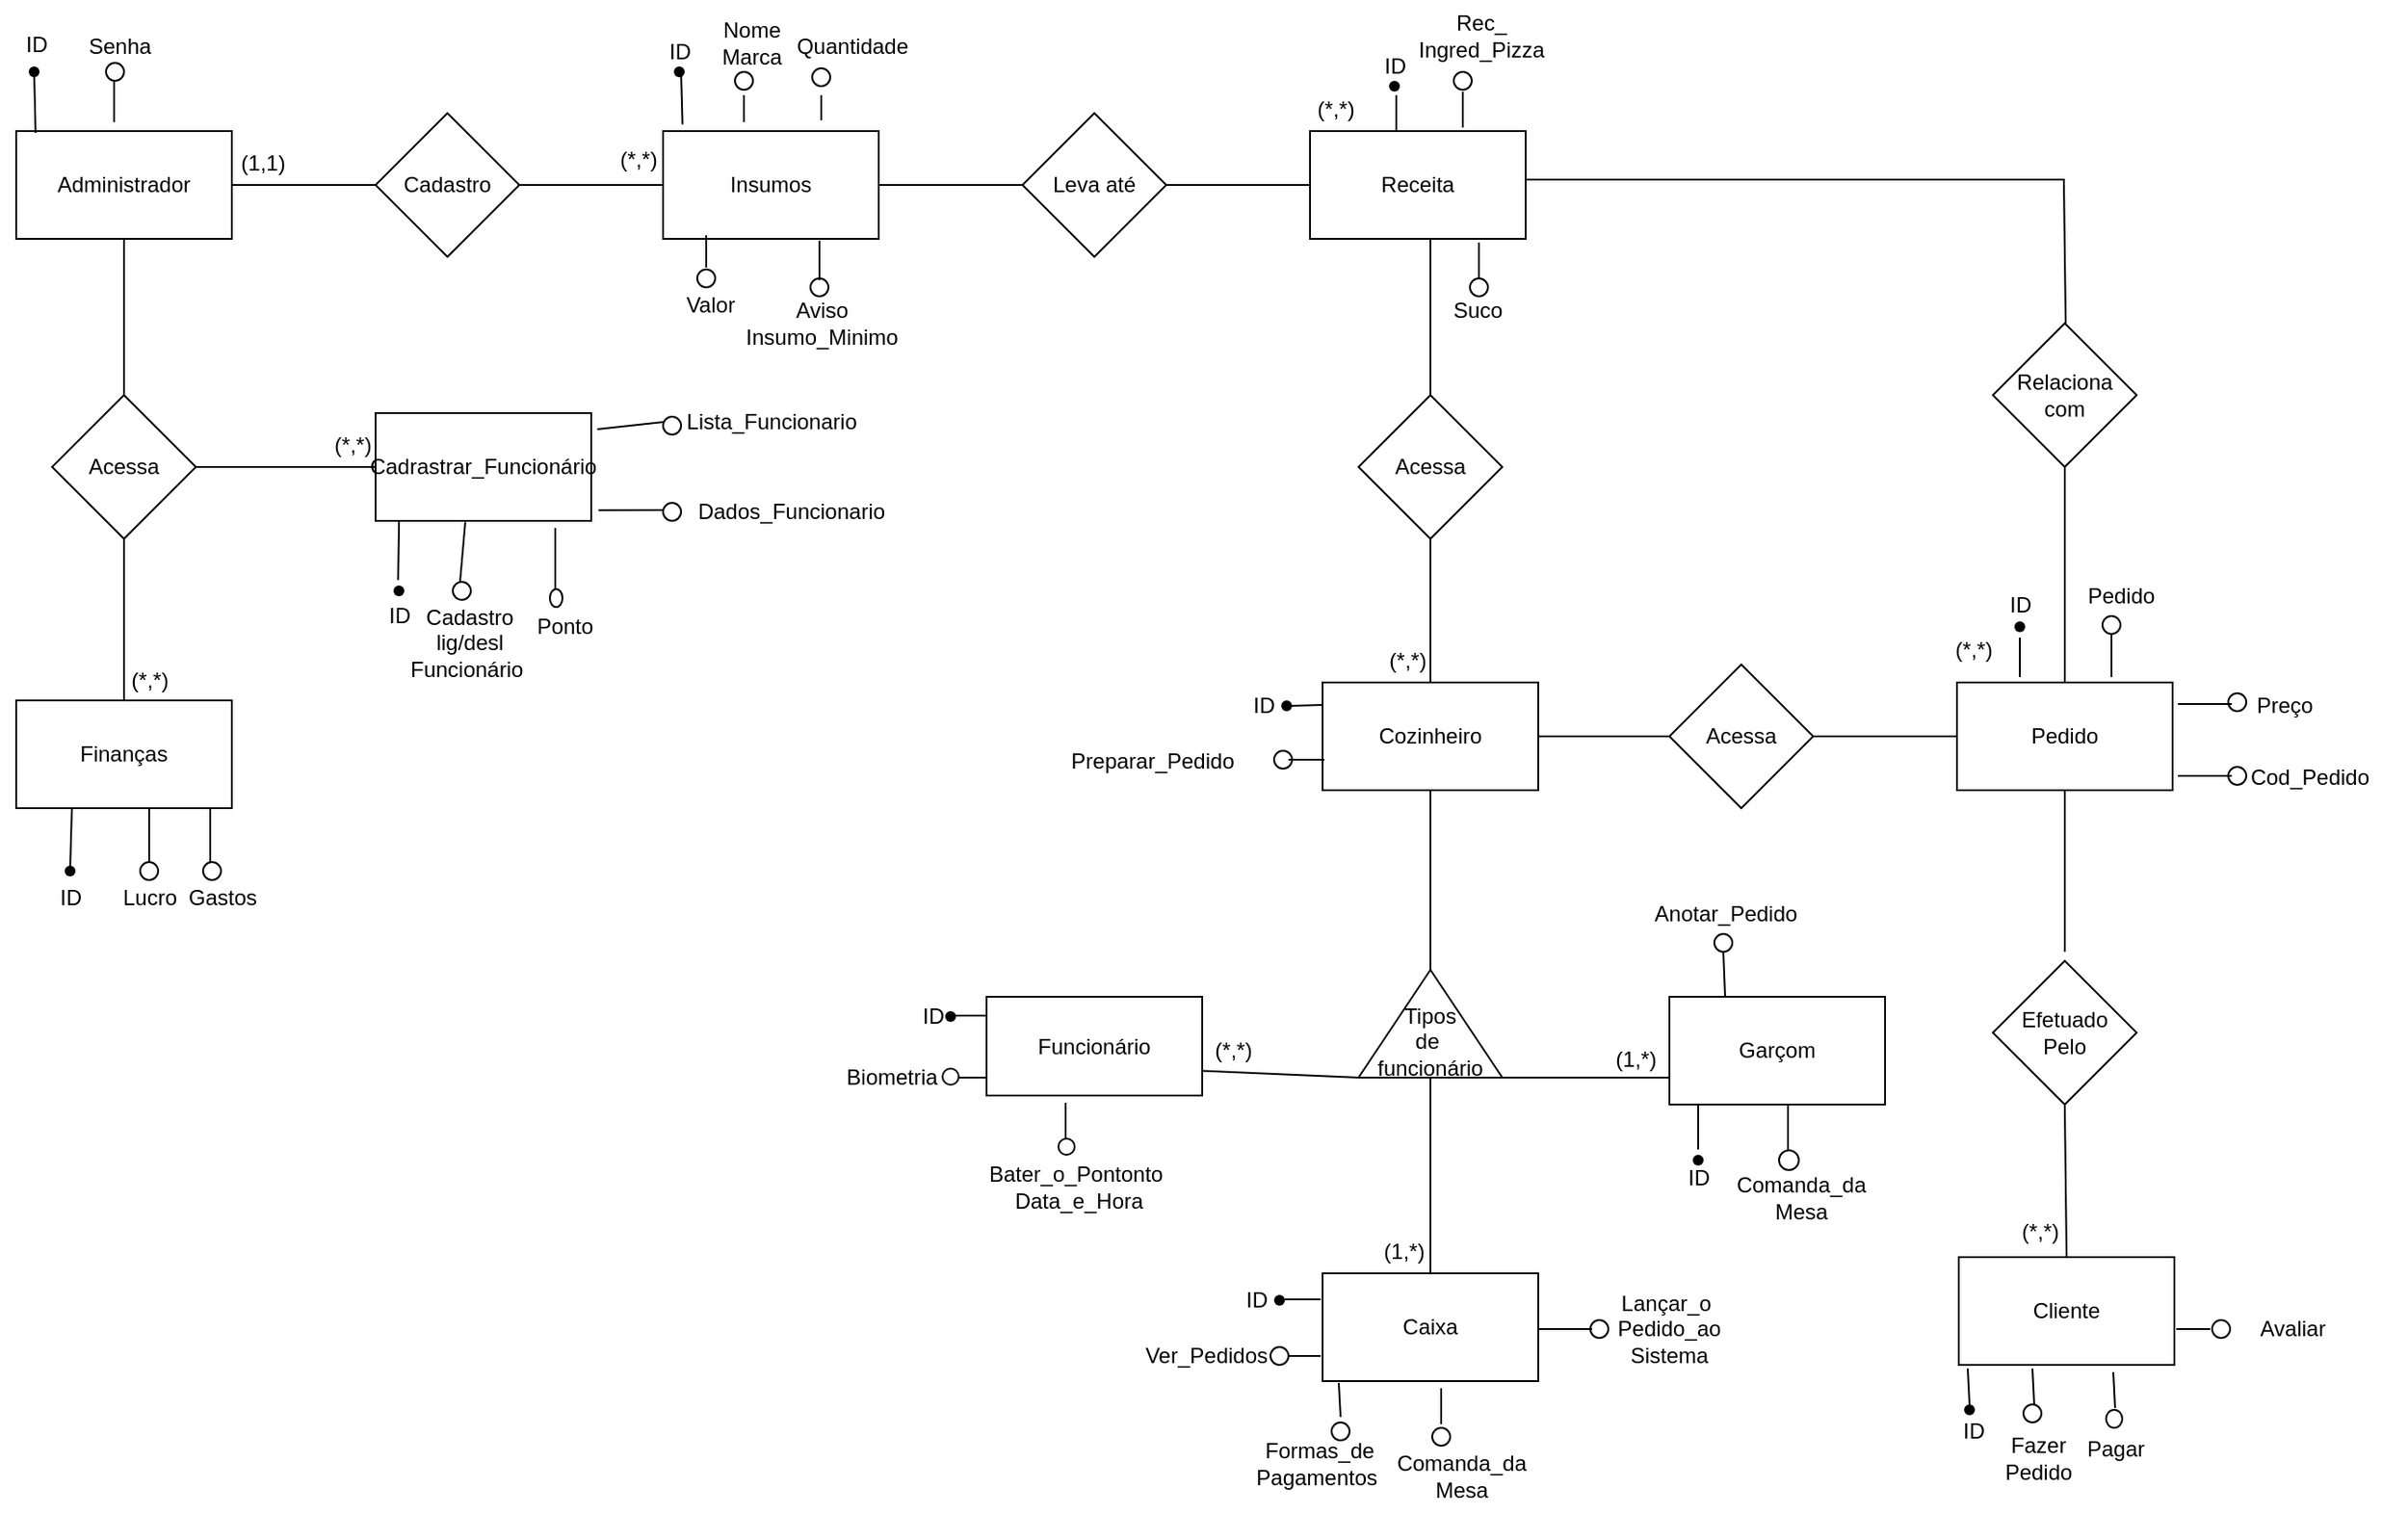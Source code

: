 <mxfile version="24.7.7">
  <diagram name="Página-1" id="oocmhbJNpaytJsXBNUTh">
    <mxGraphModel dx="1593" dy="858" grid="1" gridSize="10" guides="1" tooltips="1" connect="1" arrows="1" fold="1" page="1" pageScale="1" pageWidth="827" pageHeight="1169" math="0" shadow="0">
      <root>
        <mxCell id="0" />
        <mxCell id="1" parent="0" />
        <mxCell id="WhorsCFaroRiFAS23hu8-1" value="Administrador" style="rounded=0;whiteSpace=wrap;html=1;" parent="1" vertex="1">
          <mxGeometry x="40" y="93" width="120" height="60" as="geometry" />
        </mxCell>
        <mxCell id="WhorsCFaroRiFAS23hu8-2" value="Cadastro" style="rhombus;whiteSpace=wrap;html=1;" parent="1" vertex="1">
          <mxGeometry x="240" y="83" width="80" height="80" as="geometry" />
        </mxCell>
        <mxCell id="WhorsCFaroRiFAS23hu8-3" value="" style="endArrow=none;html=1;rounded=0;exitX=1;exitY=0.5;exitDx=0;exitDy=0;" parent="1" source="WhorsCFaroRiFAS23hu8-1" edge="1">
          <mxGeometry width="50" height="50" relative="1" as="geometry">
            <mxPoint x="190" y="122.5" as="sourcePoint" />
            <mxPoint x="240" y="123" as="targetPoint" />
          </mxGeometry>
        </mxCell>
        <mxCell id="WhorsCFaroRiFAS23hu8-4" value="Insumos" style="rounded=0;whiteSpace=wrap;html=1;" parent="1" vertex="1">
          <mxGeometry x="400" y="93" width="120" height="60" as="geometry" />
        </mxCell>
        <mxCell id="WhorsCFaroRiFAS23hu8-5" value="" style="endArrow=none;html=1;rounded=0;entryX=0;entryY=0.5;entryDx=0;entryDy=0;" parent="1" target="WhorsCFaroRiFAS23hu8-4" edge="1">
          <mxGeometry width="50" height="50" relative="1" as="geometry">
            <mxPoint x="320" y="123" as="sourcePoint" />
            <mxPoint x="370" y="73" as="targetPoint" />
          </mxGeometry>
        </mxCell>
        <mxCell id="WhorsCFaroRiFAS23hu8-6" value="Leva até" style="rhombus;whiteSpace=wrap;html=1;" parent="1" vertex="1">
          <mxGeometry x="600" y="83" width="80" height="80" as="geometry" />
        </mxCell>
        <mxCell id="WhorsCFaroRiFAS23hu8-7" value="" style="endArrow=none;html=1;rounded=0;entryX=0;entryY=0.5;entryDx=0;entryDy=0;" parent="1" target="WhorsCFaroRiFAS23hu8-6" edge="1">
          <mxGeometry width="50" height="50" relative="1" as="geometry">
            <mxPoint x="520" y="123" as="sourcePoint" />
            <mxPoint x="570" y="73" as="targetPoint" />
          </mxGeometry>
        </mxCell>
        <mxCell id="WhorsCFaroRiFAS23hu8-8" value="Receita" style="rounded=0;whiteSpace=wrap;html=1;" parent="1" vertex="1">
          <mxGeometry x="760" y="93" width="120" height="60" as="geometry" />
        </mxCell>
        <mxCell id="WhorsCFaroRiFAS23hu8-9" value="" style="endArrow=none;html=1;rounded=0;entryX=0;entryY=0.5;entryDx=0;entryDy=0;" parent="1" target="WhorsCFaroRiFAS23hu8-8" edge="1">
          <mxGeometry width="50" height="50" relative="1" as="geometry">
            <mxPoint x="680" y="123" as="sourcePoint" />
            <mxPoint x="730" y="73" as="targetPoint" />
          </mxGeometry>
        </mxCell>
        <mxCell id="WhorsCFaroRiFAS23hu8-10" value="Acessa" style="rhombus;whiteSpace=wrap;html=1;" parent="1" vertex="1">
          <mxGeometry x="60" y="240" width="80" height="80" as="geometry" />
        </mxCell>
        <mxCell id="WhorsCFaroRiFAS23hu8-11" value="Finanças" style="whiteSpace=wrap;html=1;" parent="1" vertex="1">
          <mxGeometry x="40" y="410" width="120" height="60" as="geometry" />
        </mxCell>
        <mxCell id="WhorsCFaroRiFAS23hu8-12" value="" style="endArrow=none;html=1;rounded=0;exitX=0.5;exitY=0;exitDx=0;exitDy=0;" parent="1" source="WhorsCFaroRiFAS23hu8-11" edge="1">
          <mxGeometry width="50" height="50" relative="1" as="geometry">
            <mxPoint x="50" y="370" as="sourcePoint" />
            <mxPoint x="100" y="320" as="targetPoint" />
          </mxGeometry>
        </mxCell>
        <mxCell id="WhorsCFaroRiFAS23hu8-13" value="" style="endArrow=none;html=1;rounded=0;entryX=0.5;entryY=1;entryDx=0;entryDy=0;" parent="1" target="WhorsCFaroRiFAS23hu8-1" edge="1">
          <mxGeometry width="50" height="50" relative="1" as="geometry">
            <mxPoint x="100" y="240" as="sourcePoint" />
            <mxPoint x="150" y="190" as="targetPoint" />
          </mxGeometry>
        </mxCell>
        <mxCell id="WhorsCFaroRiFAS23hu8-14" value="Cadrastrar_Funcionário" style="rounded=0;whiteSpace=wrap;html=1;" parent="1" vertex="1">
          <mxGeometry x="240" y="250" width="120" height="60" as="geometry" />
        </mxCell>
        <mxCell id="WhorsCFaroRiFAS23hu8-15" value="" style="endArrow=none;html=1;rounded=0;entryX=0;entryY=0.5;entryDx=0;entryDy=0;" parent="1" target="WhorsCFaroRiFAS23hu8-14" edge="1">
          <mxGeometry width="50" height="50" relative="1" as="geometry">
            <mxPoint x="140" y="280" as="sourcePoint" />
            <mxPoint x="190" y="230" as="targetPoint" />
          </mxGeometry>
        </mxCell>
        <mxCell id="WhorsCFaroRiFAS23hu8-16" value="" style="endArrow=none;html=1;rounded=0;" parent="1" edge="1">
          <mxGeometry width="50" height="50" relative="1" as="geometry">
            <mxPoint x="880" y="120" as="sourcePoint" />
            <mxPoint x="1180" y="120" as="targetPoint" />
          </mxGeometry>
        </mxCell>
        <mxCell id="WhorsCFaroRiFAS23hu8-17" value="" style="endArrow=none;html=1;rounded=0;" parent="1" edge="1">
          <mxGeometry width="50" height="50" relative="1" as="geometry">
            <mxPoint x="1180.5" y="200" as="sourcePoint" />
            <mxPoint x="1179.5" y="120" as="targetPoint" />
          </mxGeometry>
        </mxCell>
        <mxCell id="WhorsCFaroRiFAS23hu8-18" value="Relaciona com" style="rhombus;whiteSpace=wrap;html=1;" parent="1" vertex="1">
          <mxGeometry x="1140" y="200" width="80" height="80" as="geometry" />
        </mxCell>
        <mxCell id="WhorsCFaroRiFAS23hu8-19" value="" style="endArrow=none;html=1;rounded=0;" parent="1" edge="1">
          <mxGeometry width="50" height="50" relative="1" as="geometry">
            <mxPoint x="827" y="240" as="sourcePoint" />
            <mxPoint x="827" y="153" as="targetPoint" />
          </mxGeometry>
        </mxCell>
        <mxCell id="WhorsCFaroRiFAS23hu8-20" value="Acessa" style="rhombus;whiteSpace=wrap;html=1;" parent="1" vertex="1">
          <mxGeometry x="787" y="240" width="80" height="80" as="geometry" />
        </mxCell>
        <mxCell id="WhorsCFaroRiFAS23hu8-21" value="" style="endArrow=none;html=1;rounded=0;" parent="1" edge="1">
          <mxGeometry width="50" height="50" relative="1" as="geometry">
            <mxPoint x="827" y="400" as="sourcePoint" />
            <mxPoint x="827" y="320" as="targetPoint" />
          </mxGeometry>
        </mxCell>
        <mxCell id="WhorsCFaroRiFAS23hu8-22" value="Cozinheiro" style="rounded=0;whiteSpace=wrap;html=1;" parent="1" vertex="1">
          <mxGeometry x="767" y="400" width="120" height="60" as="geometry" />
        </mxCell>
        <mxCell id="WhorsCFaroRiFAS23hu8-23" value="" style="endArrow=none;html=1;rounded=0;" parent="1" edge="1">
          <mxGeometry width="50" height="50" relative="1" as="geometry">
            <mxPoint x="887" y="430" as="sourcePoint" />
            <mxPoint x="960" y="430" as="targetPoint" />
          </mxGeometry>
        </mxCell>
        <mxCell id="WhorsCFaroRiFAS23hu8-24" value="Acessa" style="rhombus;whiteSpace=wrap;html=1;" parent="1" vertex="1">
          <mxGeometry x="960" y="390" width="80" height="80" as="geometry" />
        </mxCell>
        <mxCell id="WhorsCFaroRiFAS23hu8-25" value="Pedido" style="whiteSpace=wrap;html=1;" parent="1" vertex="1">
          <mxGeometry x="1120" y="400" width="120" height="60" as="geometry" />
        </mxCell>
        <mxCell id="WhorsCFaroRiFAS23hu8-26" value="" style="endArrow=none;html=1;rounded=0;exitX=0.5;exitY=0;exitDx=0;exitDy=0;" parent="1" source="WhorsCFaroRiFAS23hu8-25" edge="1">
          <mxGeometry width="50" height="50" relative="1" as="geometry">
            <mxPoint x="1130" y="330" as="sourcePoint" />
            <mxPoint x="1180" y="280" as="targetPoint" />
          </mxGeometry>
        </mxCell>
        <mxCell id="WhorsCFaroRiFAS23hu8-27" value="&lt;span style=&quot;color: rgba(0, 0, 0, 0); font-family: monospace; font-size: 0px; font-style: normal; font-variant-ligatures: normal; font-variant-caps: normal; font-weight: 400; letter-spacing: normal; orphans: 2; text-align: start; text-indent: 0px; text-transform: none; widows: 2; word-spacing: 0px; -webkit-text-stroke-width: 0px; white-space: nowrap; background-color: rgb(251, 251, 251); text-decoration-thickness: initial; text-decoration-style: initial; text-decoration-color: initial; display: inline !important; float: none;&quot;&gt;%3CmxGraphModel%3E%3Croot%3E%3CmxCell%20id%3D%220%22%2F%3E%3CmxCell%20id%3D%221%22%20parent%3D%220%22%2F%3E%3CmxCell%20id%3D%222%22%20value%3D%22%22%20style%3D%22endArrow%3Dnone%3Bhtml %3D1%3Arredondado%3D0%3B%22%20borda%3D%221%22%20pai%3D%221%22%3E%3CmxGeometria%20largura%3D%2250%22%20altura%3D%2250%22%20relativa%3D%221%22%20as%3D%22geometria%22%3E%3CmxPoint%20x%3D%221180..5%22%20y%3D% 22200%22%20as%3D%22sourcePoint%22%2F%3E%3CmxPoint%20x%3D%221179.5%22%20y%3D%22120%22%20as%3D%22targetPoint%22%2F%3E%3C%2FmxGeometry%3E%3C%2FmxCell%3E%3C%2Froot%3E%3C%2FmxGraphModel%3E&lt;/span&gt;" style="text;whiteSpace=wrap;html=1;" parent="1" vertex="1">
          <mxGeometry x="1300" y="170" width="30" height="40" as="geometry" />
        </mxCell>
        <mxCell id="WhorsCFaroRiFAS23hu8-28" value="&lt;span style=&quot;color: rgba(0, 0, 0, 0); font-family: monospace; font-size: 0px; font-style: normal; font-variant-ligatures: normal; font-variant-caps: normal; font-weight: 400; letter-spacing: normal; orphans: 2; text-align: start; text-indent: 0px; text-transform: none; widows: 2; word-spacing: 0px; -webkit-text-stroke-width: 0px; white-space: nowrap; background-color: rgb(251, 251, 251); text-decoration-thickness: initial; text-decoration-style: initial; text-decoration-color: initial; display: inline !important; float: none;&quot;&gt;%3CmxGraphModel%3E%3Croot%3E%3CmxCell%20id%3D%220%22%2F%3E%3CmxCell%20id%3D%221%22%20parent%3D%220%22%2F%3E%3CmxCell%20id%3D%222%22%20value%3D%22%22%20style%3D%22endArrow%3Dnone%3Bhtml %3D1%3Arredondado%3D0%3B%22%20borda%3D%221%22%20pai%3D%221%22%3E%3CmxGeometria%20largura%3D%2250%22%20altura%3D%2250%22%20relativa%3D%221%22%20as%3D%22geometria%22%3E%3CmxPoint%20x%3D%221180..5%22%20y%3D% 22200%22%20as%3D%22sourcePoint%22%2F%3E%3CmxPoint%20x%3D%221179.5%22%20y%3D%22120%22%20as%3D%22targetPoint%22%2F%3E%3C%2FmxGeometry%3E%3C%2FmxCell%3E%3C%2Froot%3E%3C%2FmxGraphModel%3E&lt;/span&gt;" style="text;whiteSpace=wrap;html=1;" parent="1" vertex="1">
          <mxGeometry x="1340" y="250" width="30" height="40" as="geometry" />
        </mxCell>
        <mxCell id="WhorsCFaroRiFAS23hu8-29" value="" style="endArrow=none;html=1;rounded=0;entryX=0;entryY=0.5;entryDx=0;entryDy=0;" parent="1" target="WhorsCFaroRiFAS23hu8-25" edge="1">
          <mxGeometry width="50" height="50" relative="1" as="geometry">
            <mxPoint x="1040" y="430" as="sourcePoint" />
            <mxPoint x="1090" y="380" as="targetPoint" />
          </mxGeometry>
        </mxCell>
        <mxCell id="WhorsCFaroRiFAS23hu8-30" value="" style="triangle;whiteSpace=wrap;html=1;rotation=-90;" parent="1" vertex="1">
          <mxGeometry x="797" y="550" width="60" height="80" as="geometry" />
        </mxCell>
        <mxCell id="WhorsCFaroRiFAS23hu8-31" value="Tipos&lt;div&gt;de&amp;nbsp;&lt;/div&gt;&lt;div&gt;funcionário&lt;/div&gt;" style="text;html=1;align=center;verticalAlign=middle;whiteSpace=wrap;rounded=0;" parent="1" vertex="1">
          <mxGeometry x="797" y="585" width="60" height="30" as="geometry" />
        </mxCell>
        <mxCell id="WhorsCFaroRiFAS23hu8-32" value="Garçom" style="whiteSpace=wrap;html=1;" parent="1" vertex="1">
          <mxGeometry x="960" y="575" width="120" height="60" as="geometry" />
        </mxCell>
        <mxCell id="WhorsCFaroRiFAS23hu8-33" value="Caixa" style="whiteSpace=wrap;html=1;" parent="1" vertex="1">
          <mxGeometry x="767" y="729" width="120" height="60" as="geometry" />
        </mxCell>
        <mxCell id="WhorsCFaroRiFAS23hu8-34" value="Funcionário" style="whiteSpace=wrap;html=1;" parent="1" vertex="1">
          <mxGeometry x="580" y="575" width="120" height="55" as="geometry" />
        </mxCell>
        <mxCell id="WhorsCFaroRiFAS23hu8-35" value="" style="endArrow=none;html=1;rounded=0;entryX=0;entryY=0.75;entryDx=0;entryDy=0;" parent="1" target="WhorsCFaroRiFAS23hu8-32" edge="1">
          <mxGeometry width="50" height="50" relative="1" as="geometry">
            <mxPoint x="867" y="620" as="sourcePoint" />
            <mxPoint x="917" y="570" as="targetPoint" />
          </mxGeometry>
        </mxCell>
        <mxCell id="WhorsCFaroRiFAS23hu8-36" value="" style="endArrow=none;html=1;rounded=0;exitX=0.5;exitY=0;exitDx=0;exitDy=0;" parent="1" source="WhorsCFaroRiFAS23hu8-33" edge="1">
          <mxGeometry width="50" height="50" relative="1" as="geometry">
            <mxPoint x="777" y="670" as="sourcePoint" />
            <mxPoint x="827" y="620" as="targetPoint" />
          </mxGeometry>
        </mxCell>
        <mxCell id="WhorsCFaroRiFAS23hu8-37" value="" style="endArrow=none;html=1;rounded=0;exitX=1;exitY=0.5;exitDx=0;exitDy=0;" parent="1" source="WhorsCFaroRiFAS23hu8-30" edge="1">
          <mxGeometry width="50" height="50" relative="1" as="geometry">
            <mxPoint x="777" y="510" as="sourcePoint" />
            <mxPoint x="827" y="460" as="targetPoint" />
          </mxGeometry>
        </mxCell>
        <mxCell id="WhorsCFaroRiFAS23hu8-38" value="" style="endArrow=none;html=1;rounded=0;exitX=1;exitY=0.75;exitDx=0;exitDy=0;" parent="1" source="WhorsCFaroRiFAS23hu8-34" edge="1">
          <mxGeometry width="50" height="50" relative="1" as="geometry">
            <mxPoint x="737" y="670" as="sourcePoint" />
            <mxPoint x="787" y="620" as="targetPoint" />
          </mxGeometry>
        </mxCell>
        <mxCell id="WhorsCFaroRiFAS23hu8-39" value="" style="endArrow=none;html=1;rounded=0;" parent="1" edge="1">
          <mxGeometry width="50" height="50" relative="1" as="geometry">
            <mxPoint x="1180" y="550" as="sourcePoint" />
            <mxPoint x="1180" y="460" as="targetPoint" />
          </mxGeometry>
        </mxCell>
        <mxCell id="WhorsCFaroRiFAS23hu8-40" value="Efetuado&lt;div&gt;Pelo&lt;/div&gt;" style="rhombus;whiteSpace=wrap;html=1;" parent="1" vertex="1">
          <mxGeometry x="1140" y="555" width="80" height="80" as="geometry" />
        </mxCell>
        <mxCell id="WhorsCFaroRiFAS23hu8-41" value="Cliente" style="rounded=0;whiteSpace=wrap;html=1;" parent="1" vertex="1">
          <mxGeometry x="1121" y="720" width="120" height="60" as="geometry" />
        </mxCell>
        <mxCell id="WhorsCFaroRiFAS23hu8-42" value="" style="endArrow=none;html=1;rounded=0;exitX=0.5;exitY=0;exitDx=0;exitDy=0;" parent="1" source="WhorsCFaroRiFAS23hu8-41" edge="1">
          <mxGeometry width="50" height="50" relative="1" as="geometry">
            <mxPoint x="1130" y="685" as="sourcePoint" />
            <mxPoint x="1180" y="635" as="targetPoint" />
          </mxGeometry>
        </mxCell>
        <mxCell id="WhorsCFaroRiFAS23hu8-43" value="" style="shape=waypoint;sketch=0;fillStyle=solid;size=6;pointerEvents=1;points=[];fillColor=none;resizable=0;rotatable=0;perimeter=centerPerimeter;snapToPoint=1;" parent="1" vertex="1">
          <mxGeometry x="40" y="50" width="20" height="20" as="geometry" />
        </mxCell>
        <mxCell id="WhorsCFaroRiFAS23hu8-44" value="" style="endArrow=none;html=1;rounded=0;exitX=0.09;exitY=0.017;exitDx=0;exitDy=0;exitPerimeter=0;" parent="1" source="WhorsCFaroRiFAS23hu8-1" edge="1">
          <mxGeometry width="50" height="50" relative="1" as="geometry">
            <mxPoint y="110" as="sourcePoint" />
            <mxPoint x="50" y="60" as="targetPoint" />
          </mxGeometry>
        </mxCell>
        <mxCell id="WhorsCFaroRiFAS23hu8-45" value="ID" style="text;html=1;align=center;verticalAlign=middle;resizable=0;points=[];autosize=1;strokeColor=none;fillColor=none;" parent="1" vertex="1">
          <mxGeometry x="31" y="30" width="40" height="30" as="geometry" />
        </mxCell>
        <mxCell id="WhorsCFaroRiFAS23hu8-46" value="" style="verticalLabelPosition=bottom;verticalAlign=top;html=1;shape=mxgraph.flowchart.on-page_reference;" parent="1" vertex="1">
          <mxGeometry x="90" y="55" width="10" height="10" as="geometry" />
        </mxCell>
        <mxCell id="WhorsCFaroRiFAS23hu8-47" value="" style="endArrow=none;html=1;rounded=0;" parent="1" edge="1">
          <mxGeometry width="50" height="50" relative="1" as="geometry">
            <mxPoint x="94.5" y="88" as="sourcePoint" />
            <mxPoint x="94.5" y="65" as="targetPoint" />
          </mxGeometry>
        </mxCell>
        <mxCell id="WhorsCFaroRiFAS23hu8-48" value="Senha&amp;nbsp;" style="text;html=1;align=center;verticalAlign=middle;resizable=0;points=[];autosize=1;strokeColor=none;fillColor=none;" parent="1" vertex="1">
          <mxGeometry x="69" y="31" width="60" height="30" as="geometry" />
        </mxCell>
        <mxCell id="WhorsCFaroRiFAS23hu8-49" value="(1,1)" style="text;html=1;align=center;verticalAlign=middle;resizable=0;points=[];autosize=1;strokeColor=none;fillColor=none;" parent="1" vertex="1">
          <mxGeometry x="152" y="96" width="50" height="30" as="geometry" />
        </mxCell>
        <mxCell id="WhorsCFaroRiFAS23hu8-50" value="(*,*)" style="text;html=1;align=center;verticalAlign=middle;resizable=0;points=[];autosize=1;strokeColor=none;fillColor=none;" parent="1" vertex="1">
          <mxGeometry x="94" y="384" width="40" height="30" as="geometry" />
        </mxCell>
        <mxCell id="WhorsCFaroRiFAS23hu8-51" value="" style="ellipse;whiteSpace=wrap;html=1;" parent="1" vertex="1">
          <mxGeometry x="109" y="500" width="10" height="10" as="geometry" />
        </mxCell>
        <mxCell id="WhorsCFaroRiFAS23hu8-52" value="" style="ellipse;whiteSpace=wrap;html=1;" parent="1" vertex="1">
          <mxGeometry x="144" y="500" width="10" height="10" as="geometry" />
        </mxCell>
        <mxCell id="WhorsCFaroRiFAS23hu8-53" value="" style="endArrow=none;html=1;rounded=0;" parent="1" edge="1">
          <mxGeometry width="50" height="50" relative="1" as="geometry">
            <mxPoint x="114" y="500" as="sourcePoint" />
            <mxPoint x="114" y="470" as="targetPoint" />
          </mxGeometry>
        </mxCell>
        <mxCell id="WhorsCFaroRiFAS23hu8-54" value="" style="endArrow=none;html=1;rounded=0;" parent="1" edge="1">
          <mxGeometry width="50" height="50" relative="1" as="geometry">
            <mxPoint x="148" y="500" as="sourcePoint" />
            <mxPoint x="148" y="470" as="targetPoint" />
          </mxGeometry>
        </mxCell>
        <mxCell id="WhorsCFaroRiFAS23hu8-55" value="" style="shape=waypoint;sketch=0;fillStyle=solid;size=6;pointerEvents=1;points=[];fillColor=none;resizable=0;rotatable=0;perimeter=centerPerimeter;snapToPoint=1;" parent="1" vertex="1">
          <mxGeometry x="60" y="495" width="20" height="20" as="geometry" />
        </mxCell>
        <mxCell id="WhorsCFaroRiFAS23hu8-56" value="" style="endArrow=none;html=1;rounded=0;" parent="1" source="WhorsCFaroRiFAS23hu8-55" edge="1">
          <mxGeometry width="50" height="50" relative="1" as="geometry">
            <mxPoint x="21" y="520" as="sourcePoint" />
            <mxPoint x="71" y="470" as="targetPoint" />
          </mxGeometry>
        </mxCell>
        <mxCell id="WhorsCFaroRiFAS23hu8-57" value="ID" style="text;html=1;align=center;verticalAlign=middle;resizable=0;points=[];autosize=1;strokeColor=none;fillColor=none;" parent="1" vertex="1">
          <mxGeometry x="50" y="505" width="40" height="30" as="geometry" />
        </mxCell>
        <mxCell id="WhorsCFaroRiFAS23hu8-58" value="Lucro" style="text;html=1;align=center;verticalAlign=middle;resizable=0;points=[];autosize=1;strokeColor=none;fillColor=none;" parent="1" vertex="1">
          <mxGeometry x="89" y="505" width="50" height="30" as="geometry" />
        </mxCell>
        <mxCell id="WhorsCFaroRiFAS23hu8-59" value="Gastos" style="text;html=1;align=center;verticalAlign=middle;whiteSpace=wrap;rounded=0;" parent="1" vertex="1">
          <mxGeometry x="125" y="505" width="60" height="30" as="geometry" />
        </mxCell>
        <mxCell id="WhorsCFaroRiFAS23hu8-60" value="(*,*)" style="text;html=1;align=center;verticalAlign=middle;resizable=0;points=[];autosize=1;strokeColor=none;fillColor=none;" parent="1" vertex="1">
          <mxGeometry x="207" y="253" width="40" height="30" as="geometry" />
        </mxCell>
        <mxCell id="WhorsCFaroRiFAS23hu8-61" value="" style="endArrow=none;html=1;rounded=0;" parent="1" edge="1">
          <mxGeometry width="50" height="50" relative="1" as="geometry">
            <mxPoint x="253.05" y="310" as="sourcePoint" />
            <mxPoint x="252.55" y="343" as="targetPoint" />
          </mxGeometry>
        </mxCell>
        <mxCell id="WhorsCFaroRiFAS23hu8-62" value="" style="shape=waypoint;sketch=0;fillStyle=solid;size=6;pointerEvents=1;points=[];fillColor=none;resizable=0;rotatable=0;perimeter=centerPerimeter;snapToPoint=1;" parent="1" vertex="1">
          <mxGeometry x="243" y="339" width="20" height="20" as="geometry" />
        </mxCell>
        <mxCell id="WhorsCFaroRiFAS23hu8-63" value="" style="ellipse;whiteSpace=wrap;html=1;" parent="1" vertex="1">
          <mxGeometry x="400" y="252" width="10" height="10" as="geometry" />
        </mxCell>
        <mxCell id="WhorsCFaroRiFAS23hu8-64" value="" style="ellipse;whiteSpace=wrap;html=1;" parent="1" vertex="1">
          <mxGeometry x="400" y="300" width="10" height="10" as="geometry" />
        </mxCell>
        <mxCell id="WhorsCFaroRiFAS23hu8-65" value="" style="ellipse;whiteSpace=wrap;html=1;" parent="1" vertex="1">
          <mxGeometry x="283" y="344" width="10" height="10" as="geometry" />
        </mxCell>
        <mxCell id="WhorsCFaroRiFAS23hu8-66" value="" style="ellipse;whiteSpace=wrap;html=1;" parent="1" vertex="1">
          <mxGeometry x="337" y="348" width="7" height="10" as="geometry" />
        </mxCell>
        <mxCell id="WhorsCFaroRiFAS23hu8-67" value="" style="endArrow=none;html=1;rounded=0;exitX=1.034;exitY=0.902;exitDx=0;exitDy=0;exitPerimeter=0;" parent="1" source="WhorsCFaroRiFAS23hu8-14" edge="1">
          <mxGeometry width="50" height="50" relative="1" as="geometry">
            <mxPoint x="350" y="354" as="sourcePoint" />
            <mxPoint x="400" y="304" as="targetPoint" />
          </mxGeometry>
        </mxCell>
        <mxCell id="WhorsCFaroRiFAS23hu8-68" value="" style="endArrow=none;html=1;rounded=0;exitX=1.028;exitY=0.15;exitDx=0;exitDy=0;exitPerimeter=0;" parent="1" source="WhorsCFaroRiFAS23hu8-14" edge="1">
          <mxGeometry width="50" height="50" relative="1" as="geometry">
            <mxPoint x="350" y="305" as="sourcePoint" />
            <mxPoint x="400" y="255" as="targetPoint" />
          </mxGeometry>
        </mxCell>
        <mxCell id="WhorsCFaroRiFAS23hu8-69" value="" style="endArrow=none;html=1;rounded=0;entryX=0.75;entryY=1;entryDx=0;entryDy=0;" parent="1" edge="1">
          <mxGeometry width="50" height="50" relative="1" as="geometry">
            <mxPoint x="340" y="348" as="sourcePoint" />
            <mxPoint x="340" y="314" as="targetPoint" />
            <Array as="points">
              <mxPoint x="340" y="334" />
            </Array>
          </mxGeometry>
        </mxCell>
        <mxCell id="WhorsCFaroRiFAS23hu8-70" value="" style="endArrow=none;html=1;rounded=0;entryX=0.416;entryY=1.011;entryDx=0;entryDy=0;entryPerimeter=0;" parent="1" target="WhorsCFaroRiFAS23hu8-14" edge="1">
          <mxGeometry width="50" height="50" relative="1" as="geometry">
            <mxPoint x="287" y="344" as="sourcePoint" />
            <mxPoint x="337" y="294" as="targetPoint" />
          </mxGeometry>
        </mxCell>
        <mxCell id="WhorsCFaroRiFAS23hu8-71" value="ID" style="text;html=1;align=center;verticalAlign=middle;resizable=0;points=[];autosize=1;strokeColor=none;fillColor=none;" parent="1" vertex="1">
          <mxGeometry x="233" y="348" width="40" height="30" as="geometry" />
        </mxCell>
        <mxCell id="WhorsCFaroRiFAS23hu8-72" value="&lt;div&gt;&lt;span style=&quot;background-color: initial;&quot;&gt;Cadastro&lt;/span&gt;&lt;br&gt;&lt;/div&gt;&lt;div&gt;&lt;span style=&quot;background-color: initial;&quot;&gt;lig/desl&lt;/span&gt;&lt;/div&gt;&lt;div&gt;&lt;span style=&quot;background-color: initial;&quot;&gt;Funcionário&amp;nbsp;&lt;/span&gt;&lt;/div&gt;" style="text;html=1;align=center;verticalAlign=middle;resizable=0;points=[];autosize=1;strokeColor=none;fillColor=none;rotation=0;" parent="1" vertex="1">
          <mxGeometry x="247" y="348" width="90" height="60" as="geometry" />
        </mxCell>
        <mxCell id="WhorsCFaroRiFAS23hu8-73" value="Ponto" style="text;html=1;align=center;verticalAlign=middle;resizable=0;points=[];autosize=1;strokeColor=none;fillColor=none;" parent="1" vertex="1">
          <mxGeometry x="320" y="354" width="50" height="30" as="geometry" />
        </mxCell>
        <mxCell id="WhorsCFaroRiFAS23hu8-74" value="&lt;div&gt;Dados_Funcionario&lt;/div&gt;" style="text;html=1;align=center;verticalAlign=middle;resizable=0;points=[];autosize=1;strokeColor=none;fillColor=none;" parent="1" vertex="1">
          <mxGeometry x="406" y="290" width="130" height="30" as="geometry" />
        </mxCell>
        <mxCell id="WhorsCFaroRiFAS23hu8-75" value="Lista_Funcionario" style="text;html=1;align=center;verticalAlign=middle;resizable=0;points=[];autosize=1;strokeColor=none;fillColor=none;" parent="1" vertex="1">
          <mxGeometry x="400" y="240" width="120" height="30" as="geometry" />
        </mxCell>
        <mxCell id="WhorsCFaroRiFAS23hu8-76" value="" style="shape=waypoint;sketch=0;fillStyle=solid;size=6;pointerEvents=1;points=[];fillColor=none;resizable=0;rotatable=0;perimeter=centerPerimeter;snapToPoint=1;" parent="1" vertex="1">
          <mxGeometry x="399" y="50" width="20" height="20" as="geometry" />
        </mxCell>
        <mxCell id="WhorsCFaroRiFAS23hu8-77" value="" style="endArrow=none;html=1;rounded=0;exitX=0.09;exitY=-0.063;exitDx=0;exitDy=0;exitPerimeter=0;" parent="1" source="WhorsCFaroRiFAS23hu8-4" edge="1">
          <mxGeometry width="50" height="50" relative="1" as="geometry">
            <mxPoint x="360" y="110" as="sourcePoint" />
            <mxPoint x="410" y="60" as="targetPoint" />
          </mxGeometry>
        </mxCell>
        <mxCell id="WhorsCFaroRiFAS23hu8-78" value="Nome&lt;div&gt;Marca&lt;/div&gt;" style="text;html=1;align=center;verticalAlign=middle;resizable=0;points=[];autosize=1;strokeColor=none;fillColor=none;" parent="1" vertex="1">
          <mxGeometry x="419" y="24" width="60" height="40" as="geometry" />
        </mxCell>
        <mxCell id="WhorsCFaroRiFAS23hu8-79" value="ID" style="text;html=1;align=center;verticalAlign=middle;resizable=0;points=[];autosize=1;strokeColor=none;fillColor=none;" parent="1" vertex="1">
          <mxGeometry x="389" y="34" width="40" height="30" as="geometry" />
        </mxCell>
        <mxCell id="WhorsCFaroRiFAS23hu8-80" value="" style="ellipse;whiteSpace=wrap;html=1;" parent="1" vertex="1">
          <mxGeometry x="482" y="175" width="10" height="10" as="geometry" />
        </mxCell>
        <mxCell id="WhorsCFaroRiFAS23hu8-81" value="" style="ellipse;whiteSpace=wrap;html=1;" parent="1" vertex="1">
          <mxGeometry x="419" y="170" width="10" height="10" as="geometry" />
        </mxCell>
        <mxCell id="WhorsCFaroRiFAS23hu8-82" value="" style="ellipse;whiteSpace=wrap;html=1;" parent="1" vertex="1">
          <mxGeometry x="483" y="58" width="10" height="10" as="geometry" />
        </mxCell>
        <mxCell id="WhorsCFaroRiFAS23hu8-83" value="" style="ellipse;whiteSpace=wrap;html=1;" parent="1" vertex="1">
          <mxGeometry x="440" y="60" width="10" height="10" as="geometry" />
        </mxCell>
        <mxCell id="WhorsCFaroRiFAS23hu8-84" value="" style="endArrow=none;html=1;rounded=0;" parent="1" edge="1">
          <mxGeometry width="50" height="50" relative="1" as="geometry">
            <mxPoint x="445" y="88" as="sourcePoint" />
            <mxPoint x="445" y="73" as="targetPoint" />
          </mxGeometry>
        </mxCell>
        <mxCell id="WhorsCFaroRiFAS23hu8-85" value="(*,*)" style="text;html=1;align=center;verticalAlign=middle;resizable=0;points=[];autosize=1;strokeColor=none;fillColor=none;" parent="1" vertex="1">
          <mxGeometry x="366" y="94" width="40" height="30" as="geometry" />
        </mxCell>
        <mxCell id="WhorsCFaroRiFAS23hu8-86" value="" style="endArrow=none;html=1;rounded=0;" parent="1" edge="1">
          <mxGeometry width="50" height="50" relative="1" as="geometry">
            <mxPoint x="488" y="87" as="sourcePoint" />
            <mxPoint x="488" y="73" as="targetPoint" />
          </mxGeometry>
        </mxCell>
        <mxCell id="WhorsCFaroRiFAS23hu8-87" value="Quantidade" style="text;html=1;align=center;verticalAlign=middle;resizable=0;points=[];autosize=1;strokeColor=none;fillColor=none;" parent="1" vertex="1">
          <mxGeometry x="460" y="31" width="90" height="30" as="geometry" />
        </mxCell>
        <mxCell id="WhorsCFaroRiFAS23hu8-88" value="" style="endArrow=none;html=1;rounded=0;" parent="1" edge="1">
          <mxGeometry width="50" height="50" relative="1" as="geometry">
            <mxPoint x="424" y="169" as="sourcePoint" />
            <mxPoint x="424" y="151" as="targetPoint" />
          </mxGeometry>
        </mxCell>
        <mxCell id="WhorsCFaroRiFAS23hu8-89" value="Valor" style="text;html=1;align=center;verticalAlign=middle;resizable=0;points=[];autosize=1;strokeColor=none;fillColor=none;" parent="1" vertex="1">
          <mxGeometry x="401" y="175" width="50" height="30" as="geometry" />
        </mxCell>
        <mxCell id="WhorsCFaroRiFAS23hu8-90" value="" style="endArrow=none;html=1;rounded=0;" parent="1" edge="1">
          <mxGeometry width="50" height="50" relative="1" as="geometry">
            <mxPoint x="487" y="176" as="sourcePoint" />
            <mxPoint x="487" y="154" as="targetPoint" />
          </mxGeometry>
        </mxCell>
        <mxCell id="WhorsCFaroRiFAS23hu8-91" value="Aviso&lt;div&gt;Insumo_Minimo&lt;/div&gt;" style="text;html=1;align=center;verticalAlign=middle;resizable=0;points=[];autosize=1;strokeColor=none;fillColor=none;" parent="1" vertex="1">
          <mxGeometry x="433" y="180" width="110" height="40" as="geometry" />
        </mxCell>
        <mxCell id="WhorsCFaroRiFAS23hu8-92" value="(*,*)" style="text;html=1;align=center;verticalAlign=middle;resizable=0;points=[];autosize=1;strokeColor=none;fillColor=none;" parent="1" vertex="1">
          <mxGeometry x="754" y="66" width="40" height="30" as="geometry" />
        </mxCell>
        <mxCell id="WhorsCFaroRiFAS23hu8-93" value="ID" style="text;html=1;align=center;verticalAlign=middle;resizable=0;points=[];autosize=1;strokeColor=none;fillColor=none;" parent="1" vertex="1">
          <mxGeometry x="787" y="42" width="40" height="30" as="geometry" />
        </mxCell>
        <mxCell id="WhorsCFaroRiFAS23hu8-94" value="" style="shape=waypoint;sketch=0;fillStyle=solid;size=6;pointerEvents=1;points=[];fillColor=none;resizable=0;rotatable=0;perimeter=centerPerimeter;snapToPoint=1;" parent="1" vertex="1">
          <mxGeometry x="797" y="58" width="20" height="20" as="geometry" />
        </mxCell>
        <mxCell id="WhorsCFaroRiFAS23hu8-95" value="" style="endArrow=none;html=1;rounded=0;" parent="1" edge="1">
          <mxGeometry width="50" height="50" relative="1" as="geometry">
            <mxPoint x="808" y="93" as="sourcePoint" />
            <mxPoint x="808" y="73" as="targetPoint" />
          </mxGeometry>
        </mxCell>
        <mxCell id="WhorsCFaroRiFAS23hu8-96" value="" style="ellipse;whiteSpace=wrap;html=1;" parent="1" vertex="1">
          <mxGeometry x="840" y="60" width="10" height="10" as="geometry" />
        </mxCell>
        <mxCell id="WhorsCFaroRiFAS23hu8-97" value="" style="ellipse;whiteSpace=wrap;html=1;" parent="1" vertex="1">
          <mxGeometry x="849" y="175" width="10" height="10" as="geometry" />
        </mxCell>
        <mxCell id="WhorsCFaroRiFAS23hu8-98" value="" style="endArrow=none;html=1;rounded=0;" parent="1" edge="1">
          <mxGeometry width="50" height="50" relative="1" as="geometry">
            <mxPoint x="845" y="91" as="sourcePoint" />
            <mxPoint x="845" y="71" as="targetPoint" />
          </mxGeometry>
        </mxCell>
        <mxCell id="WhorsCFaroRiFAS23hu8-99" value="Rec_&lt;div&gt;&lt;span style=&quot;background-color: initial;&quot;&gt;Ingred_Pizza&lt;/span&gt;&lt;/div&gt;" style="text;html=1;align=center;verticalAlign=middle;resizable=0;points=[];autosize=1;strokeColor=none;fillColor=none;" parent="1" vertex="1">
          <mxGeometry x="810" y="20" width="90" height="40" as="geometry" />
        </mxCell>
        <mxCell id="WhorsCFaroRiFAS23hu8-100" value="" style="endArrow=none;html=1;rounded=0;" parent="1" edge="1">
          <mxGeometry width="50" height="50" relative="1" as="geometry">
            <mxPoint x="854" y="175" as="sourcePoint" />
            <mxPoint x="854" y="155" as="targetPoint" />
          </mxGeometry>
        </mxCell>
        <mxCell id="WhorsCFaroRiFAS23hu8-101" value="Suco" style="text;html=1;align=center;verticalAlign=middle;resizable=0;points=[];autosize=1;strokeColor=none;fillColor=none;" parent="1" vertex="1">
          <mxGeometry x="828" y="178" width="50" height="30" as="geometry" />
        </mxCell>
        <mxCell id="WhorsCFaroRiFAS23hu8-102" value="(*,*)" style="text;html=1;align=center;verticalAlign=middle;resizable=0;points=[];autosize=1;strokeColor=none;fillColor=none;" parent="1" vertex="1">
          <mxGeometry x="1109" y="367" width="40" height="30" as="geometry" />
        </mxCell>
        <mxCell id="WhorsCFaroRiFAS23hu8-103" value="" style="shape=waypoint;sketch=0;fillStyle=solid;size=6;pointerEvents=1;points=[];fillColor=none;resizable=0;rotatable=0;perimeter=centerPerimeter;snapToPoint=1;" parent="1" vertex="1">
          <mxGeometry x="1145" y="359" width="20" height="20" as="geometry" />
        </mxCell>
        <mxCell id="WhorsCFaroRiFAS23hu8-104" value="" style="endArrow=none;html=1;rounded=0;" parent="1" edge="1">
          <mxGeometry width="50" height="50" relative="1" as="geometry">
            <mxPoint x="1155" y="397" as="sourcePoint" />
            <mxPoint x="1155" y="375" as="targetPoint" />
          </mxGeometry>
        </mxCell>
        <mxCell id="WhorsCFaroRiFAS23hu8-105" value="ID" style="text;html=1;align=center;verticalAlign=middle;resizable=0;points=[];autosize=1;strokeColor=none;fillColor=none;" parent="1" vertex="1">
          <mxGeometry x="1135" y="342" width="40" height="30" as="geometry" />
        </mxCell>
        <mxCell id="WhorsCFaroRiFAS23hu8-106" value="" style="ellipse;whiteSpace=wrap;html=1;" parent="1" vertex="1">
          <mxGeometry x="1201" y="363" width="10" height="10" as="geometry" />
        </mxCell>
        <mxCell id="WhorsCFaroRiFAS23hu8-107" value="" style="ellipse;whiteSpace=wrap;html=1;" parent="1" vertex="1">
          <mxGeometry x="1271" y="406" width="10" height="10" as="geometry" />
        </mxCell>
        <mxCell id="WhorsCFaroRiFAS23hu8-108" value="" style="ellipse;whiteSpace=wrap;html=1;" parent="1" vertex="1">
          <mxGeometry x="1271" y="447" width="10" height="10" as="geometry" />
        </mxCell>
        <mxCell id="WhorsCFaroRiFAS23hu8-109" value="" style="endArrow=none;html=1;rounded=0;" parent="1" edge="1">
          <mxGeometry width="50" height="50" relative="1" as="geometry">
            <mxPoint x="1206" y="397" as="sourcePoint" />
            <mxPoint x="1206" y="373" as="targetPoint" />
          </mxGeometry>
        </mxCell>
        <mxCell id="WhorsCFaroRiFAS23hu8-110" value="Pedido" style="text;html=1;align=center;verticalAlign=middle;resizable=0;points=[];autosize=1;strokeColor=none;fillColor=none;" parent="1" vertex="1">
          <mxGeometry x="1181" y="337" width="60" height="30" as="geometry" />
        </mxCell>
        <mxCell id="WhorsCFaroRiFAS23hu8-111" value="" style="endArrow=none;html=1;rounded=0;" parent="1" edge="1">
          <mxGeometry width="50" height="50" relative="1" as="geometry">
            <mxPoint x="1243" y="412" as="sourcePoint" />
            <mxPoint x="1273" y="412" as="targetPoint" />
          </mxGeometry>
        </mxCell>
        <mxCell id="WhorsCFaroRiFAS23hu8-112" value="" style="endArrow=none;html=1;rounded=0;" parent="1" edge="1">
          <mxGeometry width="50" height="50" relative="1" as="geometry">
            <mxPoint x="1243" y="452" as="sourcePoint" />
            <mxPoint x="1273" y="452" as="targetPoint" />
          </mxGeometry>
        </mxCell>
        <mxCell id="WhorsCFaroRiFAS23hu8-113" value="Preço" style="text;html=1;align=center;verticalAlign=middle;resizable=0;points=[];autosize=1;strokeColor=none;fillColor=none;" parent="1" vertex="1">
          <mxGeometry x="1277" y="398" width="50" height="30" as="geometry" />
        </mxCell>
        <mxCell id="WhorsCFaroRiFAS23hu8-114" value="Cod_Pedido" style="text;html=1;align=center;verticalAlign=middle;resizable=0;points=[];autosize=1;strokeColor=none;fillColor=none;" parent="1" vertex="1">
          <mxGeometry x="1271" y="438" width="90" height="30" as="geometry" />
        </mxCell>
        <mxCell id="WhorsCFaroRiFAS23hu8-115" value="" style="shape=waypoint;sketch=0;fillStyle=solid;size=6;pointerEvents=1;points=[];fillColor=none;resizable=0;rotatable=0;perimeter=centerPerimeter;snapToPoint=1;" parent="1" vertex="1">
          <mxGeometry x="1117" y="795" width="20" height="20" as="geometry" />
        </mxCell>
        <mxCell id="WhorsCFaroRiFAS23hu8-116" value="" style="endArrow=none;html=1;rounded=0;" parent="1" edge="1">
          <mxGeometry width="50" height="50" relative="1" as="geometry">
            <mxPoint x="1127" y="802" as="sourcePoint" />
            <mxPoint x="1126" y="782" as="targetPoint" />
          </mxGeometry>
        </mxCell>
        <mxCell id="WhorsCFaroRiFAS23hu8-117" value="ID" style="text;html=1;align=center;verticalAlign=middle;resizable=0;points=[];autosize=1;strokeColor=none;fillColor=none;" parent="1" vertex="1">
          <mxGeometry x="1109" y="802" width="40" height="30" as="geometry" />
        </mxCell>
        <mxCell id="WhorsCFaroRiFAS23hu8-118" value="" style="ellipse;whiteSpace=wrap;html=1;" parent="1" vertex="1">
          <mxGeometry x="1262" y="755" width="10" height="10" as="geometry" />
        </mxCell>
        <mxCell id="WhorsCFaroRiFAS23hu8-119" value="" style="ellipse;whiteSpace=wrap;html=1;" parent="1" vertex="1">
          <mxGeometry x="1203" y="805" width="9" height="10" as="geometry" />
        </mxCell>
        <mxCell id="WhorsCFaroRiFAS23hu8-120" value="" style="ellipse;whiteSpace=wrap;html=1;" parent="1" vertex="1">
          <mxGeometry x="1157" y="802" width="10" height="10" as="geometry" />
        </mxCell>
        <mxCell id="WhorsCFaroRiFAS23hu8-121" value="" style="endArrow=none;html=1;rounded=0;" parent="1" edge="1">
          <mxGeometry width="50" height="50" relative="1" as="geometry">
            <mxPoint x="1163" y="802" as="sourcePoint" />
            <mxPoint x="1162" y="782" as="targetPoint" />
          </mxGeometry>
        </mxCell>
        <mxCell id="WhorsCFaroRiFAS23hu8-122" value="Fazer&lt;div&gt;Pedido&lt;/div&gt;" style="text;html=1;align=center;verticalAlign=middle;resizable=0;points=[];autosize=1;strokeColor=none;fillColor=none;" parent="1" vertex="1">
          <mxGeometry x="1135" y="812" width="60" height="40" as="geometry" />
        </mxCell>
        <mxCell id="WhorsCFaroRiFAS23hu8-123" value="" style="endArrow=none;html=1;rounded=0;" parent="1" edge="1">
          <mxGeometry width="50" height="50" relative="1" as="geometry">
            <mxPoint x="1242" y="760" as="sourcePoint" />
            <mxPoint x="1261" y="760" as="targetPoint" />
          </mxGeometry>
        </mxCell>
        <mxCell id="WhorsCFaroRiFAS23hu8-124" value="" style="endArrow=none;html=1;rounded=0;" parent="1" edge="1">
          <mxGeometry width="50" height="50" relative="1" as="geometry">
            <mxPoint x="1208" y="804" as="sourcePoint" />
            <mxPoint x="1207" y="784" as="targetPoint" />
          </mxGeometry>
        </mxCell>
        <mxCell id="WhorsCFaroRiFAS23hu8-125" value="Pagar" style="text;html=1;align=center;verticalAlign=middle;resizable=0;points=[];autosize=1;strokeColor=none;fillColor=none;" parent="1" vertex="1">
          <mxGeometry x="1177.5" y="812" width="60" height="30" as="geometry" />
        </mxCell>
        <mxCell id="WhorsCFaroRiFAS23hu8-126" value="Avaliar" style="text;html=1;align=center;verticalAlign=middle;whiteSpace=wrap;rounded=0;" parent="1" vertex="1">
          <mxGeometry x="1277" y="745" width="60" height="30" as="geometry" />
        </mxCell>
        <mxCell id="WhorsCFaroRiFAS23hu8-127" value="(1,*)" style="text;html=1;align=center;verticalAlign=middle;resizable=0;points=[];autosize=1;strokeColor=none;fillColor=none;" parent="1" vertex="1">
          <mxGeometry x="916" y="595" width="50" height="30" as="geometry" />
        </mxCell>
        <mxCell id="WhorsCFaroRiFAS23hu8-128" value="(*,*)" style="text;html=1;align=center;verticalAlign=middle;resizable=0;points=[];autosize=1;strokeColor=none;fillColor=none;" parent="1" vertex="1">
          <mxGeometry x="1146" y="691" width="40" height="30" as="geometry" />
        </mxCell>
        <mxCell id="WhorsCFaroRiFAS23hu8-129" value="" style="shape=waypoint;sketch=0;fillStyle=solid;size=6;pointerEvents=1;points=[];fillColor=none;resizable=0;rotatable=0;perimeter=centerPerimeter;snapToPoint=1;" parent="1" vertex="1">
          <mxGeometry x="737" y="403" width="20" height="20" as="geometry" />
        </mxCell>
        <mxCell id="WhorsCFaroRiFAS23hu8-130" value="" style="endArrow=none;html=1;rounded=0;" parent="1" edge="1">
          <mxGeometry width="50" height="50" relative="1" as="geometry">
            <mxPoint x="750" y="413" as="sourcePoint" />
            <mxPoint x="767" y="412.5" as="targetPoint" />
          </mxGeometry>
        </mxCell>
        <mxCell id="WhorsCFaroRiFAS23hu8-131" value="ID" style="text;html=1;align=center;verticalAlign=middle;resizable=0;points=[];autosize=1;strokeColor=none;fillColor=none;" parent="1" vertex="1">
          <mxGeometry x="714" y="398" width="40" height="30" as="geometry" />
        </mxCell>
        <mxCell id="WhorsCFaroRiFAS23hu8-132" value="" style="ellipse;whiteSpace=wrap;html=1;" parent="1" vertex="1">
          <mxGeometry x="740" y="438" width="10" height="10" as="geometry" />
        </mxCell>
        <mxCell id="WhorsCFaroRiFAS23hu8-133" value="" style="endArrow=none;html=1;rounded=0;" parent="1" edge="1">
          <mxGeometry width="50" height="50" relative="1" as="geometry">
            <mxPoint x="748" y="443" as="sourcePoint" />
            <mxPoint x="768" y="443" as="targetPoint" />
          </mxGeometry>
        </mxCell>
        <mxCell id="WhorsCFaroRiFAS23hu8-134" value="Preparar_Pedido" style="text;html=1;align=center;verticalAlign=middle;resizable=0;points=[];autosize=1;strokeColor=none;fillColor=none;" parent="1" vertex="1">
          <mxGeometry x="617" y="429" width="110" height="30" as="geometry" />
        </mxCell>
        <mxCell id="WhorsCFaroRiFAS23hu8-135" value="(*,*)" style="text;html=1;align=center;verticalAlign=middle;resizable=0;points=[];autosize=1;strokeColor=none;fillColor=none;" parent="1" vertex="1">
          <mxGeometry x="794" y="373" width="40" height="30" as="geometry" />
        </mxCell>
        <mxCell id="WhorsCFaroRiFAS23hu8-136" value="(1,*)" style="text;html=1;align=center;verticalAlign=middle;resizable=0;points=[];autosize=1;strokeColor=none;fillColor=none;" parent="1" vertex="1">
          <mxGeometry x="787" y="702" width="50" height="30" as="geometry" />
        </mxCell>
        <mxCell id="WhorsCFaroRiFAS23hu8-137" value="" style="ellipse;whiteSpace=wrap;html=1;aspect=fixed;" parent="1" vertex="1">
          <mxGeometry x="916" y="755" width="10" height="10" as="geometry" />
        </mxCell>
        <mxCell id="WhorsCFaroRiFAS23hu8-138" value="" style="ellipse;whiteSpace=wrap;html=1;aspect=fixed;" parent="1" vertex="1">
          <mxGeometry x="772" y="812" width="10" height="10" as="geometry" />
        </mxCell>
        <mxCell id="WhorsCFaroRiFAS23hu8-139" value="" style="ellipse;whiteSpace=wrap;html=1;aspect=fixed;" parent="1" vertex="1">
          <mxGeometry x="828" y="815" width="10" height="10" as="geometry" />
        </mxCell>
        <mxCell id="WhorsCFaroRiFAS23hu8-140" value="" style="ellipse;whiteSpace=wrap;html=1;aspect=fixed;" parent="1" vertex="1">
          <mxGeometry x="738" y="770" width="10" height="10" as="geometry" />
        </mxCell>
        <mxCell id="WhorsCFaroRiFAS23hu8-141" value="" style="shape=waypoint;sketch=0;fillStyle=solid;size=6;pointerEvents=1;points=[];fillColor=none;resizable=0;rotatable=0;perimeter=centerPerimeter;snapToPoint=1;" parent="1" vertex="1">
          <mxGeometry x="733" y="734" width="20" height="20" as="geometry" />
        </mxCell>
        <mxCell id="WhorsCFaroRiFAS23hu8-142" value="" style="endArrow=none;html=1;rounded=0;" parent="1" edge="1">
          <mxGeometry width="50" height="50" relative="1" as="geometry">
            <mxPoint x="746" y="743.5" as="sourcePoint" />
            <mxPoint x="766" y="743.5" as="targetPoint" />
          </mxGeometry>
        </mxCell>
        <mxCell id="WhorsCFaroRiFAS23hu8-143" value="ID" style="text;html=1;align=center;verticalAlign=middle;resizable=0;points=[];autosize=1;strokeColor=none;fillColor=none;" parent="1" vertex="1">
          <mxGeometry x="710" y="729" width="40" height="30" as="geometry" />
        </mxCell>
        <mxCell id="WhorsCFaroRiFAS23hu8-144" value="" style="endArrow=none;html=1;rounded=0;" parent="1" edge="1">
          <mxGeometry width="50" height="50" relative="1" as="geometry">
            <mxPoint x="748" y="775" as="sourcePoint" />
            <mxPoint x="766" y="775" as="targetPoint" />
          </mxGeometry>
        </mxCell>
        <mxCell id="WhorsCFaroRiFAS23hu8-145" value="Ver_Pedidos" style="text;html=1;align=center;verticalAlign=middle;resizable=0;points=[];autosize=1;strokeColor=none;fillColor=none;" parent="1" vertex="1">
          <mxGeometry x="657" y="760" width="90" height="30" as="geometry" />
        </mxCell>
        <mxCell id="WhorsCFaroRiFAS23hu8-146" value="" style="endArrow=none;html=1;rounded=0;" parent="1" edge="1">
          <mxGeometry width="50" height="50" relative="1" as="geometry">
            <mxPoint x="777" y="809" as="sourcePoint" />
            <mxPoint x="776" y="790" as="targetPoint" />
          </mxGeometry>
        </mxCell>
        <mxCell id="WhorsCFaroRiFAS23hu8-147" value="Formas_de&lt;div&gt;Pagamentos&amp;nbsp;&lt;/div&gt;" style="text;html=1;align=center;verticalAlign=middle;resizable=0;points=[];autosize=1;strokeColor=none;fillColor=none;" parent="1" vertex="1">
          <mxGeometry x="720" y="815" width="90" height="40" as="geometry" />
        </mxCell>
        <mxCell id="WhorsCFaroRiFAS23hu8-148" value="" style="endArrow=none;html=1;rounded=0;" parent="1" edge="1">
          <mxGeometry width="50" height="50" relative="1" as="geometry">
            <mxPoint x="887" y="760" as="sourcePoint" />
            <mxPoint x="917" y="760" as="targetPoint" />
          </mxGeometry>
        </mxCell>
        <mxCell id="WhorsCFaroRiFAS23hu8-149" value="" style="endArrow=none;html=1;rounded=0;" parent="1" edge="1">
          <mxGeometry width="50" height="50" relative="1" as="geometry">
            <mxPoint x="833" y="813" as="sourcePoint" />
            <mxPoint x="833" y="793" as="targetPoint" />
          </mxGeometry>
        </mxCell>
        <mxCell id="WhorsCFaroRiFAS23hu8-150" value="Comanda_da&lt;div&gt;Mesa&lt;/div&gt;" style="text;html=1;align=center;verticalAlign=middle;resizable=0;points=[];autosize=1;strokeColor=none;fillColor=none;" parent="1" vertex="1">
          <mxGeometry x="794" y="822" width="100" height="40" as="geometry" />
        </mxCell>
        <mxCell id="WhorsCFaroRiFAS23hu8-151" value="Lançar_o&amp;nbsp;&lt;div&gt;Pedido_ao&lt;/div&gt;&lt;div&gt;Sistema&lt;/div&gt;" style="text;strokeColor=none;align=center;fillColor=none;html=1;verticalAlign=middle;whiteSpace=wrap;rounded=0;" parent="1" vertex="1">
          <mxGeometry x="930" y="745" width="60" height="30" as="geometry" />
        </mxCell>
        <mxCell id="WhorsCFaroRiFAS23hu8-152" value="" style="endArrow=none;html=1;rounded=0;" parent="1" edge="1">
          <mxGeometry width="50" height="50" relative="1" as="geometry">
            <mxPoint x="1026" y="660" as="sourcePoint" />
            <mxPoint x="1026" y="635" as="targetPoint" />
          </mxGeometry>
        </mxCell>
        <mxCell id="WhorsCFaroRiFAS23hu8-153" value="" style="endArrow=none;html=1;rounded=0;" parent="1" edge="1">
          <mxGeometry width="50" height="50" relative="1" as="geometry">
            <mxPoint x="976" y="660" as="sourcePoint" />
            <mxPoint x="976" y="635" as="targetPoint" />
          </mxGeometry>
        </mxCell>
        <mxCell id="WhorsCFaroRiFAS23hu8-154" value="" style="endArrow=none;html=1;rounded=0;" parent="1" edge="1">
          <mxGeometry width="50" height="50" relative="1" as="geometry">
            <mxPoint x="990" y="550" as="sourcePoint" />
            <mxPoint x="991" y="575" as="targetPoint" />
          </mxGeometry>
        </mxCell>
        <mxCell id="WhorsCFaroRiFAS23hu8-155" value="" style="ellipse;whiteSpace=wrap;html=1;aspect=fixed;" parent="1" vertex="1">
          <mxGeometry x="985" y="540" width="10" height="10" as="geometry" />
        </mxCell>
        <mxCell id="WhorsCFaroRiFAS23hu8-156" value="" style="ellipse;whiteSpace=wrap;html=1;aspect=fixed;" parent="1" vertex="1">
          <mxGeometry x="1021" y="660.5" width="11" height="11" as="geometry" />
        </mxCell>
        <mxCell id="WhorsCFaroRiFAS23hu8-157" value="" style="shape=waypoint;sketch=0;fillStyle=solid;size=6;pointerEvents=1;points=[];fillColor=none;resizable=0;rotatable=0;perimeter=centerPerimeter;snapToPoint=1;" parent="1" vertex="1">
          <mxGeometry x="966" y="656" width="20" height="20" as="geometry" />
        </mxCell>
        <mxCell id="WhorsCFaroRiFAS23hu8-158" value="ID" style="text;html=1;align=center;verticalAlign=middle;resizable=0;points=[];autosize=1;strokeColor=none;fillColor=none;" parent="1" vertex="1">
          <mxGeometry x="956" y="661" width="40" height="30" as="geometry" />
        </mxCell>
        <mxCell id="WhorsCFaroRiFAS23hu8-159" value="Comanda_da&lt;div&gt;Mesa&lt;/div&gt;" style="text;html=1;align=center;verticalAlign=middle;resizable=0;points=[];autosize=1;strokeColor=none;fillColor=none;" parent="1" vertex="1">
          <mxGeometry x="983" y="666.5" width="100" height="40" as="geometry" />
        </mxCell>
        <mxCell id="WhorsCFaroRiFAS23hu8-160" value="Anotar_Pedido" style="text;html=1;align=center;verticalAlign=middle;resizable=0;points=[];autosize=1;strokeColor=none;fillColor=none;" parent="1" vertex="1">
          <mxGeometry x="941" y="514" width="100" height="30" as="geometry" />
        </mxCell>
        <mxCell id="WhorsCFaroRiFAS23hu8-161" value="(*,*)" style="text;html=1;align=center;verticalAlign=middle;resizable=0;points=[];autosize=1;strokeColor=none;fillColor=none;" parent="1" vertex="1">
          <mxGeometry x="697" y="590" width="40" height="30" as="geometry" />
        </mxCell>
        <mxCell id="WhorsCFaroRiFAS23hu8-162" value="" style="shape=waypoint;sketch=0;size=6;pointerEvents=1;points=[];fillColor=none;resizable=0;rotatable=0;perimeter=centerPerimeter;snapToPoint=1;" parent="1" vertex="1">
          <mxGeometry x="550" y="576" width="20" height="20" as="geometry" />
        </mxCell>
        <mxCell id="WhorsCFaroRiFAS23hu8-163" value="" style="endArrow=none;html=1;rounded=0;" parent="1" edge="1">
          <mxGeometry width="50" height="50" relative="1" as="geometry">
            <mxPoint x="560" y="585.5" as="sourcePoint" />
            <mxPoint x="580" y="585.5" as="targetPoint" />
          </mxGeometry>
        </mxCell>
        <mxCell id="WhorsCFaroRiFAS23hu8-164" value="" style="endArrow=none;html=1;rounded=0;" parent="1" edge="1">
          <mxGeometry width="50" height="50" relative="1" as="geometry">
            <mxPoint x="624" y="654" as="sourcePoint" />
            <mxPoint x="624" y="634" as="targetPoint" />
          </mxGeometry>
        </mxCell>
        <mxCell id="WhorsCFaroRiFAS23hu8-165" value="" style="endArrow=none;html=1;rounded=0;" parent="1" edge="1">
          <mxGeometry width="50" height="50" relative="1" as="geometry">
            <mxPoint x="555.5" y="620" as="sourcePoint" />
            <mxPoint x="580.5" y="620" as="targetPoint" />
          </mxGeometry>
        </mxCell>
        <mxCell id="WhorsCFaroRiFAS23hu8-166" value="ID" style="text;html=1;align=center;verticalAlign=middle;resizable=0;points=[];autosize=1;strokeColor=none;fillColor=none;" parent="1" vertex="1">
          <mxGeometry x="530" y="571" width="40" height="30" as="geometry" />
        </mxCell>
        <mxCell id="WhorsCFaroRiFAS23hu8-167" value="Biometria" style="text;html=1;align=center;verticalAlign=middle;resizable=0;points=[];autosize=1;strokeColor=none;fillColor=none;" parent="1" vertex="1">
          <mxGeometry x="492" y="605" width="70" height="30" as="geometry" />
        </mxCell>
        <mxCell id="WhorsCFaroRiFAS23hu8-168" value="Bater_o_Pontonto&amp;nbsp;&lt;div&gt;Data_e_Hora&lt;/div&gt;" style="text;html=1;align=center;verticalAlign=middle;resizable=0;points=[];autosize=1;strokeColor=none;fillColor=none;" parent="1" vertex="1">
          <mxGeometry x="571" y="660.5" width="120" height="40" as="geometry" />
        </mxCell>
        <mxCell id="WhorsCFaroRiFAS23hu8-169" value="" style="ellipse;whiteSpace=wrap;html=1;aspect=fixed;" parent="1" vertex="1">
          <mxGeometry x="620" y="654" width="9" height="9" as="geometry" />
        </mxCell>
        <mxCell id="WhorsCFaroRiFAS23hu8-170" value="" style="ellipse;whiteSpace=wrap;html=1;aspect=fixed;" parent="1" vertex="1">
          <mxGeometry x="555.5" y="615" width="9" height="9" as="geometry" />
        </mxCell>
      </root>
    </mxGraphModel>
  </diagram>
</mxfile>
